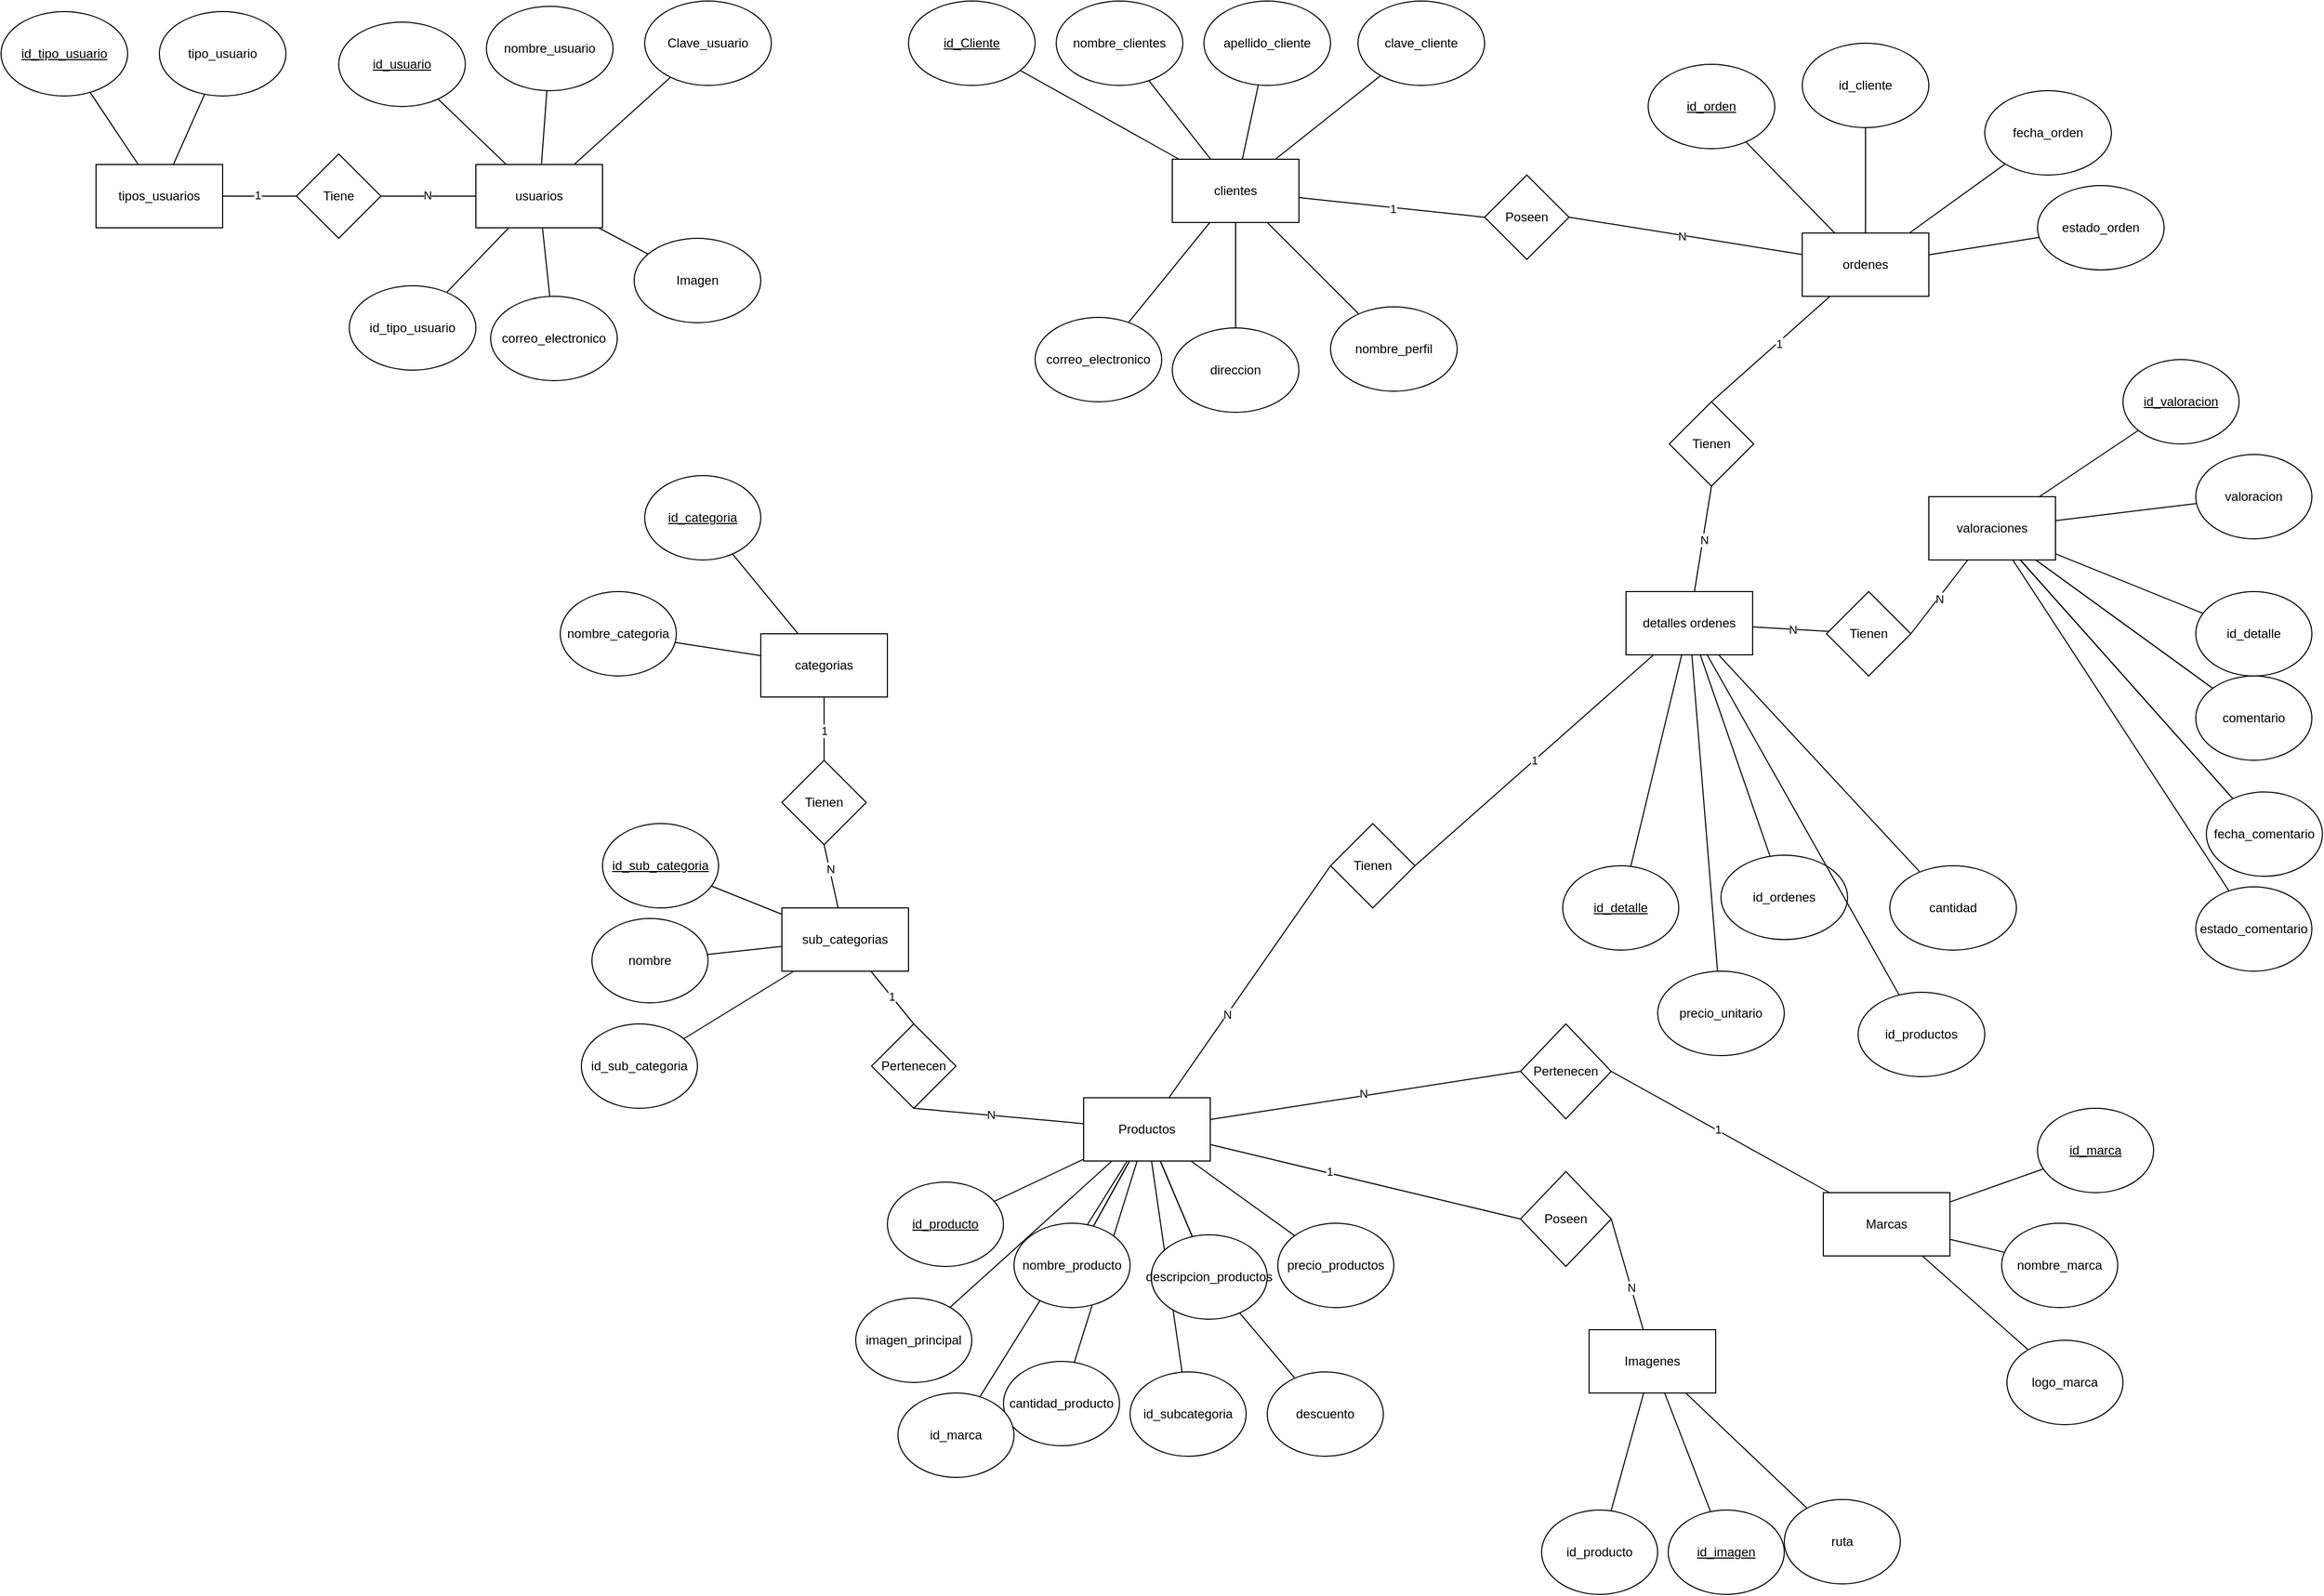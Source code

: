 <mxfile version="24.2.5" type="google">
  <diagram name="Página-1" id="UB--ztMl3viBk4r5ju7g">
    <mxGraphModel grid="1" page="1" gridSize="10" guides="1" tooltips="1" connect="1" arrows="1" fold="1" pageScale="1" pageWidth="827" pageHeight="1169" math="0" shadow="0">
      <root>
        <mxCell id="0" />
        <mxCell id="1" parent="0" />
        <mxCell id="USlj_vuA1Ul-2QwSXrb1-2" value="tipos_usuarios" style="rounded=0;whiteSpace=wrap;html=1;" vertex="1" parent="1">
          <mxGeometry x="-2110" y="165" width="120" height="60" as="geometry" />
        </mxCell>
        <mxCell id="USlj_vuA1Ul-2QwSXrb1-3" value="&lt;u&gt;id_tipo_usuario&lt;/u&gt;" style="ellipse;whiteSpace=wrap;html=1;" vertex="1" parent="1">
          <mxGeometry x="-2200" y="20" width="120" height="80" as="geometry" />
        </mxCell>
        <mxCell id="USlj_vuA1Ul-2QwSXrb1-4" value="tipo_usuario" style="ellipse;whiteSpace=wrap;html=1;" vertex="1" parent="1">
          <mxGeometry x="-2050" y="20" width="120" height="80" as="geometry" />
        </mxCell>
        <mxCell id="USlj_vuA1Ul-2QwSXrb1-6" value="" style="endArrow=none;html=1;rounded=0;" edge="1" parent="1" source="USlj_vuA1Ul-2QwSXrb1-2" target="USlj_vuA1Ul-2QwSXrb1-3">
          <mxGeometry width="50" height="50" relative="1" as="geometry">
            <mxPoint x="-2085.917" y="164.325" as="sourcePoint" />
            <mxPoint x="-2210" y="100" as="targetPoint" />
          </mxGeometry>
        </mxCell>
        <mxCell id="USlj_vuA1Ul-2QwSXrb1-7" value="" style="endArrow=none;html=1;rounded=0;" edge="1" parent="1" source="USlj_vuA1Ul-2QwSXrb1-2" target="USlj_vuA1Ul-2QwSXrb1-4">
          <mxGeometry width="50" height="50" relative="1" as="geometry">
            <mxPoint x="-2052.637" y="165.627" as="sourcePoint" />
            <mxPoint x="-2020" y="140" as="targetPoint" />
          </mxGeometry>
        </mxCell>
        <mxCell id="USlj_vuA1Ul-2QwSXrb1-9" value="&lt;u&gt;id_usuario&lt;/u&gt;" style="ellipse;whiteSpace=wrap;html=1;" vertex="1" parent="1">
          <mxGeometry x="-1880" y="30" width="120" height="80" as="geometry" />
        </mxCell>
        <mxCell id="USlj_vuA1Ul-2QwSXrb1-10" value="nombre_usuario" style="ellipse;whiteSpace=wrap;html=1;" vertex="1" parent="1">
          <mxGeometry x="-1740" y="15" width="120" height="80" as="geometry" />
        </mxCell>
        <mxCell id="USlj_vuA1Ul-2QwSXrb1-11" value="Clave_usuario" style="ellipse;whiteSpace=wrap;html=1;" vertex="1" parent="1">
          <mxGeometry x="-1590" y="10" width="120" height="80" as="geometry" />
        </mxCell>
        <mxCell id="USlj_vuA1Ul-2QwSXrb1-12" value="id_tipo_usuario" style="ellipse;whiteSpace=wrap;html=1;" vertex="1" parent="1">
          <mxGeometry x="-1870" y="280" width="120" height="80" as="geometry" />
        </mxCell>
        <mxCell id="USlj_vuA1Ul-2QwSXrb1-13" value="correo_electronico" style="ellipse;whiteSpace=wrap;html=1;" vertex="1" parent="1">
          <mxGeometry x="-1736" y="290" width="120" height="80" as="geometry" />
        </mxCell>
        <mxCell id="USlj_vuA1Ul-2QwSXrb1-14" value="Imagen" style="ellipse;whiteSpace=wrap;html=1;" vertex="1" parent="1">
          <mxGeometry x="-1600" y="235" width="120" height="80" as="geometry" />
        </mxCell>
        <mxCell id="USlj_vuA1Ul-2QwSXrb1-15" value="" style="endArrow=none;html=1;rounded=0;" edge="1" parent="1" source="USlj_vuA1Ul-2QwSXrb1-10" target="USlj_vuA1Ul-2QwSXrb1-79">
          <mxGeometry width="50" height="50" relative="1" as="geometry">
            <mxPoint x="-1780" y="300" as="sourcePoint" />
            <mxPoint x="-1680" y="150" as="targetPoint" />
          </mxGeometry>
        </mxCell>
        <mxCell id="USlj_vuA1Ul-2QwSXrb1-16" value="" style="endArrow=none;html=1;rounded=0;" edge="1" parent="1" source="USlj_vuA1Ul-2QwSXrb1-11" target="USlj_vuA1Ul-2QwSXrb1-79">
          <mxGeometry width="50" height="50" relative="1" as="geometry">
            <mxPoint x="-1554" y="93" as="sourcePoint" />
            <mxPoint x="-1655.92" y="171.672" as="targetPoint" />
          </mxGeometry>
        </mxCell>
        <mxCell id="USlj_vuA1Ul-2QwSXrb1-17" value="" style="endArrow=none;html=1;rounded=0;" edge="1" parent="1" source="USlj_vuA1Ul-2QwSXrb1-12" target="USlj_vuA1Ul-2QwSXrb1-79">
          <mxGeometry width="50" height="50" relative="1" as="geometry">
            <mxPoint x="-1591" y="239" as="sourcePoint" />
            <mxPoint x="-1696.619" y="225.043" as="targetPoint" />
          </mxGeometry>
        </mxCell>
        <mxCell id="USlj_vuA1Ul-2QwSXrb1-18" value="" style="endArrow=none;html=1;rounded=0;" edge="1" parent="1" source="USlj_vuA1Ul-2QwSXrb1-13" target="USlj_vuA1Ul-2QwSXrb1-79">
          <mxGeometry width="50" height="50" relative="1" as="geometry">
            <mxPoint x="-1580" y="306" as="sourcePoint" />
            <mxPoint x="-1679.246" y="239.321" as="targetPoint" />
          </mxGeometry>
        </mxCell>
        <mxCell id="USlj_vuA1Ul-2QwSXrb1-19" value="" style="endArrow=none;html=1;rounded=0;" edge="1" parent="1" source="USlj_vuA1Ul-2QwSXrb1-14" target="USlj_vuA1Ul-2QwSXrb1-79">
          <mxGeometry width="50" height="50" relative="1" as="geometry">
            <mxPoint x="-1586" y="411" as="sourcePoint" />
            <mxPoint x="-1662.548" y="224.294" as="targetPoint" />
          </mxGeometry>
        </mxCell>
        <mxCell id="USlj_vuA1Ul-2QwSXrb1-20" value="" style="endArrow=none;html=1;rounded=0;" edge="1" parent="1" source="USlj_vuA1Ul-2QwSXrb1-9" target="USlj_vuA1Ul-2QwSXrb1-79">
          <mxGeometry width="50" height="50" relative="1" as="geometry">
            <mxPoint x="-1790" y="310" as="sourcePoint" />
            <mxPoint x="-1701.507" y="169.357" as="targetPoint" />
          </mxGeometry>
        </mxCell>
        <mxCell id="USlj_vuA1Ul-2QwSXrb1-22" value="&lt;u&gt;id_Cliente&lt;/u&gt;" style="ellipse;whiteSpace=wrap;html=1;" vertex="1" parent="1">
          <mxGeometry x="-1340" y="10" width="120" height="80" as="geometry" />
        </mxCell>
        <mxCell id="USlj_vuA1Ul-2QwSXrb1-23" value="nombre_clientes" style="ellipse;whiteSpace=wrap;html=1;" vertex="1" parent="1">
          <mxGeometry x="-1200" y="10" width="120" height="80" as="geometry" />
        </mxCell>
        <mxCell id="USlj_vuA1Ul-2QwSXrb1-24" value="apellido_cliente" style="ellipse;whiteSpace=wrap;html=1;" vertex="1" parent="1">
          <mxGeometry x="-1060" y="10" width="120" height="80" as="geometry" />
        </mxCell>
        <mxCell id="USlj_vuA1Ul-2QwSXrb1-25" value="clave_cliente" style="ellipse;whiteSpace=wrap;html=1;" vertex="1" parent="1">
          <mxGeometry x="-914" y="10" width="120" height="80" as="geometry" />
        </mxCell>
        <mxCell id="USlj_vuA1Ul-2QwSXrb1-26" value="correo_electronico" style="ellipse;whiteSpace=wrap;html=1;" vertex="1" parent="1">
          <mxGeometry x="-1220" y="310" width="120" height="80" as="geometry" />
        </mxCell>
        <mxCell id="USlj_vuA1Ul-2QwSXrb1-27" value="direccion" style="ellipse;whiteSpace=wrap;html=1;" vertex="1" parent="1">
          <mxGeometry x="-1090" y="320" width="120" height="80" as="geometry" />
        </mxCell>
        <mxCell id="USlj_vuA1Ul-2QwSXrb1-28" value="nombre_perfil" style="ellipse;whiteSpace=wrap;html=1;" vertex="1" parent="1">
          <mxGeometry x="-940" y="300" width="120" height="80" as="geometry" />
        </mxCell>
        <mxCell id="USlj_vuA1Ul-2QwSXrb1-30" value="" style="endArrow=none;html=1;rounded=0;" edge="1" parent="1" source="USlj_vuA1Ul-2QwSXrb1-22" target="USlj_vuA1Ul-2QwSXrb1-75">
          <mxGeometry width="50" height="50" relative="1" as="geometry">
            <mxPoint x="-1150" y="250" as="sourcePoint" />
            <mxPoint x="-1092.673" y="139.406" as="targetPoint" />
          </mxGeometry>
        </mxCell>
        <mxCell id="USlj_vuA1Ul-2QwSXrb1-31" value="" style="endArrow=none;html=1;rounded=0;" edge="1" parent="1" source="USlj_vuA1Ul-2QwSXrb1-23" target="USlj_vuA1Ul-2QwSXrb1-75">
          <mxGeometry width="50" height="50" relative="1" as="geometry">
            <mxPoint x="-1165" y="97" as="sourcePoint" />
            <mxPoint x="-1080.339" y="128.305" as="targetPoint" />
          </mxGeometry>
        </mxCell>
        <mxCell id="USlj_vuA1Ul-2QwSXrb1-32" value="" style="endArrow=none;html=1;rounded=0;" edge="1" parent="1" source="USlj_vuA1Ul-2QwSXrb1-24" target="USlj_vuA1Ul-2QwSXrb1-75">
          <mxGeometry width="50" height="50" relative="1" as="geometry">
            <mxPoint x="-1037" y="100" as="sourcePoint" />
            <mxPoint x="-1043.019" y="125.283" as="targetPoint" />
          </mxGeometry>
        </mxCell>
        <mxCell id="USlj_vuA1Ul-2QwSXrb1-33" value="" style="endArrow=none;html=1;rounded=0;" edge="1" parent="1" source="USlj_vuA1Ul-2QwSXrb1-25" target="USlj_vuA1Ul-2QwSXrb1-75">
          <mxGeometry width="50" height="50" relative="1" as="geometry">
            <mxPoint x="-907.25" y="74.652" as="sourcePoint" />
            <mxPoint x="-1028.079" y="138.729" as="targetPoint" />
          </mxGeometry>
        </mxCell>
        <mxCell id="USlj_vuA1Ul-2QwSXrb1-34" value="" style="endArrow=none;html=1;rounded=0;" edge="1" parent="1" source="USlj_vuA1Ul-2QwSXrb1-26" target="USlj_vuA1Ul-2QwSXrb1-75">
          <mxGeometry width="50" height="50" relative="1" as="geometry">
            <mxPoint x="-968" y="150" as="sourcePoint" />
            <mxPoint x="-1075.789" y="185.789" as="targetPoint" />
          </mxGeometry>
        </mxCell>
        <mxCell id="USlj_vuA1Ul-2QwSXrb1-35" value="" style="endArrow=none;html=1;rounded=0;" edge="1" parent="1" source="USlj_vuA1Ul-2QwSXrb1-27" target="USlj_vuA1Ul-2QwSXrb1-75">
          <mxGeometry width="50" height="50" relative="1" as="geometry">
            <mxPoint x="-962" y="200" as="sourcePoint" />
            <mxPoint x="-1054.181" y="194.763" as="targetPoint" />
          </mxGeometry>
        </mxCell>
        <mxCell id="USlj_vuA1Ul-2QwSXrb1-36" value="" style="endArrow=none;html=1;rounded=0;" edge="1" parent="1" source="USlj_vuA1Ul-2QwSXrb1-28" target="USlj_vuA1Ul-2QwSXrb1-75">
          <mxGeometry width="50" height="50" relative="1" as="geometry">
            <mxPoint x="-944" y="267" as="sourcePoint" />
            <mxPoint x="-1039.545" y="181.591" as="targetPoint" />
          </mxGeometry>
        </mxCell>
        <mxCell id="USlj_vuA1Ul-2QwSXrb1-40" value="&lt;u&gt;id_orden&lt;/u&gt;" style="ellipse;whiteSpace=wrap;html=1;" vertex="1" parent="1">
          <mxGeometry x="-639" y="70" width="120" height="80" as="geometry" />
        </mxCell>
        <mxCell id="USlj_vuA1Ul-2QwSXrb1-41" value="id_cliente" style="ellipse;whiteSpace=wrap;html=1;" vertex="1" parent="1">
          <mxGeometry x="-493" y="50" width="120" height="80" as="geometry" />
        </mxCell>
        <mxCell id="USlj_vuA1Ul-2QwSXrb1-42" value="fecha_orden" style="ellipse;whiteSpace=wrap;html=1;" vertex="1" parent="1">
          <mxGeometry x="-320" y="95" width="120" height="80" as="geometry" />
        </mxCell>
        <mxCell id="USlj_vuA1Ul-2QwSXrb1-43" value="estado_orden" style="ellipse;whiteSpace=wrap;html=1;" vertex="1" parent="1">
          <mxGeometry x="-270" y="185" width="120" height="80" as="geometry" />
        </mxCell>
        <mxCell id="USlj_vuA1Ul-2QwSXrb1-44" value="" style="endArrow=none;html=1;rounded=0;" edge="1" parent="1" source="USlj_vuA1Ul-2QwSXrb1-40" target="USlj_vuA1Ul-2QwSXrb1-76">
          <mxGeometry width="50" height="50" relative="1" as="geometry">
            <mxPoint x="-613" y="245" as="sourcePoint" />
            <mxPoint x="-455.94" y="225.646" as="targetPoint" />
          </mxGeometry>
        </mxCell>
        <mxCell id="USlj_vuA1Ul-2QwSXrb1-45" value="" style="endArrow=none;html=1;rounded=0;" edge="1" parent="1" source="USlj_vuA1Ul-2QwSXrb1-41" target="USlj_vuA1Ul-2QwSXrb1-76">
          <mxGeometry width="50" height="50" relative="1" as="geometry">
            <mxPoint x="-408" y="135" as="sourcePoint" />
            <mxPoint x="-433" y="205" as="targetPoint" />
          </mxGeometry>
        </mxCell>
        <mxCell id="USlj_vuA1Ul-2QwSXrb1-46" value="" style="endArrow=none;html=1;rounded=0;" edge="1" parent="1" source="USlj_vuA1Ul-2QwSXrb1-42" target="USlj_vuA1Ul-2QwSXrb1-76">
          <mxGeometry width="50" height="50" relative="1" as="geometry">
            <mxPoint x="-353" y="217" as="sourcePoint" />
            <mxPoint x="-402.401" y="232.539" as="targetPoint" />
          </mxGeometry>
        </mxCell>
        <mxCell id="USlj_vuA1Ul-2QwSXrb1-47" value="" style="endArrow=none;html=1;rounded=0;" edge="1" parent="1" source="USlj_vuA1Ul-2QwSXrb1-43" target="USlj_vuA1Ul-2QwSXrb1-76">
          <mxGeometry width="50" height="50" relative="1" as="geometry">
            <mxPoint x="-316" y="317" as="sourcePoint" />
            <mxPoint x="-388.538" y="245.016" as="targetPoint" />
          </mxGeometry>
        </mxCell>
        <mxCell id="USlj_vuA1Ul-2QwSXrb1-49" value="&lt;u&gt;id_detalle&lt;/u&gt;" style="ellipse;whiteSpace=wrap;html=1;" vertex="1" parent="1">
          <mxGeometry x="-720" y="830" width="110" height="80" as="geometry" />
        </mxCell>
        <mxCell id="USlj_vuA1Ul-2QwSXrb1-50" value="id_ordenes" style="ellipse;whiteSpace=wrap;html=1;" vertex="1" parent="1">
          <mxGeometry x="-570" y="820" width="120" height="80" as="geometry" />
        </mxCell>
        <mxCell id="USlj_vuA1Ul-2QwSXrb1-51" value="id_productos" style="ellipse;whiteSpace=wrap;html=1;" vertex="1" parent="1">
          <mxGeometry x="-440" y="950" width="120" height="80" as="geometry" />
        </mxCell>
        <mxCell id="USlj_vuA1Ul-2QwSXrb1-52" value="cantidad" style="ellipse;whiteSpace=wrap;html=1;" vertex="1" parent="1">
          <mxGeometry x="-410" y="830" width="120" height="80" as="geometry" />
        </mxCell>
        <mxCell id="USlj_vuA1Ul-2QwSXrb1-53" value="precio_unitario" style="ellipse;whiteSpace=wrap;html=1;" vertex="1" parent="1">
          <mxGeometry x="-630" y="930" width="120" height="80" as="geometry" />
        </mxCell>
        <mxCell id="USlj_vuA1Ul-2QwSXrb1-54" value="" style="endArrow=none;html=1;rounded=0;" edge="1" parent="1" source="USlj_vuA1Ul-2QwSXrb1-78" target="USlj_vuA1Ul-2QwSXrb1-49">
          <mxGeometry width="50" height="50" relative="1" as="geometry">
            <mxPoint x="-444.418" y="715.294" as="sourcePoint" />
            <mxPoint x="-430" y="790" as="targetPoint" />
          </mxGeometry>
        </mxCell>
        <mxCell id="USlj_vuA1Ul-2QwSXrb1-55" value="" style="endArrow=none;html=1;rounded=0;" edge="1" parent="1" source="USlj_vuA1Ul-2QwSXrb1-50" target="USlj_vuA1Ul-2QwSXrb1-78">
          <mxGeometry width="50" height="50" relative="1" as="geometry">
            <mxPoint x="-448" y="713" as="sourcePoint" />
            <mxPoint x="-428.783" y="729.13" as="targetPoint" />
          </mxGeometry>
        </mxCell>
        <mxCell id="USlj_vuA1Ul-2QwSXrb1-56" value="" style="endArrow=none;html=1;rounded=0;" edge="1" parent="1" source="USlj_vuA1Ul-2QwSXrb1-51" target="USlj_vuA1Ul-2QwSXrb1-78">
          <mxGeometry width="50" height="50" relative="1" as="geometry">
            <mxPoint x="-500" y="796" as="sourcePoint" />
            <mxPoint x="-411.168" y="735.282" as="targetPoint" />
          </mxGeometry>
        </mxCell>
        <mxCell id="USlj_vuA1Ul-2QwSXrb1-57" value="" style="endArrow=none;html=1;rounded=0;" edge="1" parent="1" source="USlj_vuA1Ul-2QwSXrb1-52" target="USlj_vuA1Ul-2QwSXrb1-78">
          <mxGeometry width="50" height="50" relative="1" as="geometry">
            <mxPoint x="-503" y="882" as="sourcePoint" />
            <mxPoint x="-400.274" y="725.641" as="targetPoint" />
          </mxGeometry>
        </mxCell>
        <mxCell id="USlj_vuA1Ul-2QwSXrb1-58" value="" style="endArrow=none;html=1;rounded=0;" edge="1" parent="1" source="USlj_vuA1Ul-2QwSXrb1-53" target="USlj_vuA1Ul-2QwSXrb1-78">
          <mxGeometry width="50" height="50" relative="1" as="geometry">
            <mxPoint x="-517" y="961" as="sourcePoint" />
            <mxPoint x="-433.529" y="724.93" as="targetPoint" />
          </mxGeometry>
        </mxCell>
        <mxCell id="USlj_vuA1Ul-2QwSXrb1-60" value="&lt;u&gt;id_valoracion&lt;/u&gt;" style="ellipse;whiteSpace=wrap;html=1;" vertex="1" parent="1">
          <mxGeometry x="-189" y="350" width="110" height="80" as="geometry" />
        </mxCell>
        <mxCell id="USlj_vuA1Ul-2QwSXrb1-61" value="valoracion" style="ellipse;whiteSpace=wrap;html=1;" vertex="1" parent="1">
          <mxGeometry x="-120" y="440" width="110" height="80" as="geometry" />
        </mxCell>
        <mxCell id="USlj_vuA1Ul-2QwSXrb1-62" value="id_detalle" style="ellipse;whiteSpace=wrap;html=1;" vertex="1" parent="1">
          <mxGeometry x="-120" y="570" width="110" height="80" as="geometry" />
        </mxCell>
        <mxCell id="USlj_vuA1Ul-2QwSXrb1-64" value="comentario" style="ellipse;whiteSpace=wrap;html=1;" vertex="1" parent="1">
          <mxGeometry x="-120" y="650" width="110" height="80" as="geometry" />
        </mxCell>
        <mxCell id="USlj_vuA1Ul-2QwSXrb1-65" value="fecha_comentario" style="ellipse;whiteSpace=wrap;html=1;" vertex="1" parent="1">
          <mxGeometry x="-110" y="760" width="110" height="80" as="geometry" />
        </mxCell>
        <mxCell id="USlj_vuA1Ul-2QwSXrb1-66" value="estado_comentario" style="ellipse;whiteSpace=wrap;html=1;" vertex="1" parent="1">
          <mxGeometry x="-120" y="850" width="110" height="80" as="geometry" />
        </mxCell>
        <mxCell id="USlj_vuA1Ul-2QwSXrb1-67" value="" style="endArrow=none;html=1;rounded=0;" edge="1" parent="1" source="USlj_vuA1Ul-2QwSXrb1-60" target="USlj_vuA1Ul-2QwSXrb1-77">
          <mxGeometry width="50" height="50" relative="1" as="geometry">
            <mxPoint x="-360" y="740" as="sourcePoint" />
            <mxPoint x="-195.042" y="501.334" as="targetPoint" />
          </mxGeometry>
        </mxCell>
        <mxCell id="USlj_vuA1Ul-2QwSXrb1-68" value="" style="endArrow=none;html=1;rounded=0;" edge="1" parent="1" source="USlj_vuA1Ul-2QwSXrb1-61" target="USlj_vuA1Ul-2QwSXrb1-77">
          <mxGeometry width="50" height="50" relative="1" as="geometry">
            <mxPoint x="-175" y="661" as="sourcePoint" />
            <mxPoint x="-173.67" y="520.248" as="targetPoint" />
          </mxGeometry>
        </mxCell>
        <mxCell id="USlj_vuA1Ul-2QwSXrb1-69" value="" style="endArrow=none;html=1;rounded=0;" edge="1" parent="1" source="USlj_vuA1Ul-2QwSXrb1-62" target="USlj_vuA1Ul-2QwSXrb1-77">
          <mxGeometry width="50" height="50" relative="1" as="geometry">
            <mxPoint x="-172" y="730" as="sourcePoint" />
            <mxPoint x="-177.529" y="553.167" as="targetPoint" />
          </mxGeometry>
        </mxCell>
        <mxCell id="USlj_vuA1Ul-2QwSXrb1-70" value="" style="endArrow=none;html=1;rounded=0;" edge="1" parent="1" source="USlj_vuA1Ul-2QwSXrb1-64" target="USlj_vuA1Ul-2QwSXrb1-77">
          <mxGeometry width="50" height="50" relative="1" as="geometry">
            <mxPoint x="-170" y="810" as="sourcePoint" />
            <mxPoint x="-187.576" y="562.059" as="targetPoint" />
          </mxGeometry>
        </mxCell>
        <mxCell id="USlj_vuA1Ul-2QwSXrb1-71" value="" style="endArrow=none;html=1;rounded=0;" edge="1" parent="1" source="USlj_vuA1Ul-2QwSXrb1-64" target="USlj_vuA1Ul-2QwSXrb1-77">
          <mxGeometry width="50" height="50" relative="1" as="geometry">
            <mxPoint x="-160" y="890" as="sourcePoint" />
            <mxPoint x="-187.576" y="562.059" as="targetPoint" />
          </mxGeometry>
        </mxCell>
        <mxCell id="USlj_vuA1Ul-2QwSXrb1-72" value="" style="endArrow=none;html=1;rounded=0;" edge="1" parent="1" source="USlj_vuA1Ul-2QwSXrb1-65" target="USlj_vuA1Ul-2QwSXrb1-77">
          <mxGeometry width="50" height="50" relative="1" as="geometry">
            <mxPoint x="-160" y="890" as="sourcePoint" />
            <mxPoint x="-193.945" y="567.695" as="targetPoint" />
          </mxGeometry>
        </mxCell>
        <mxCell id="USlj_vuA1Ul-2QwSXrb1-73" value="" style="endArrow=none;html=1;rounded=0;" edge="1" parent="1" source="USlj_vuA1Ul-2QwSXrb1-65" target="USlj_vuA1Ul-2QwSXrb1-77">
          <mxGeometry width="50" height="50" relative="1" as="geometry">
            <mxPoint x="-168" y="980" as="sourcePoint" />
            <mxPoint x="-193.945" y="567.695" as="targetPoint" />
          </mxGeometry>
        </mxCell>
        <mxCell id="USlj_vuA1Ul-2QwSXrb1-74" value="" style="endArrow=none;html=1;rounded=0;" edge="1" parent="1" source="USlj_vuA1Ul-2QwSXrb1-66" target="USlj_vuA1Ul-2QwSXrb1-77">
          <mxGeometry width="50" height="50" relative="1" as="geometry">
            <mxPoint x="-168" y="980" as="sourcePoint" />
            <mxPoint x="-197.581" y="570.912" as="targetPoint" />
          </mxGeometry>
        </mxCell>
        <mxCell id="USlj_vuA1Ul-2QwSXrb1-75" value="clientes" style="rounded=0;whiteSpace=wrap;html=1;" vertex="1" parent="1">
          <mxGeometry x="-1090" y="160" width="120" height="60" as="geometry" />
        </mxCell>
        <mxCell id="USlj_vuA1Ul-2QwSXrb1-76" value="ordenes" style="rounded=0;whiteSpace=wrap;html=1;" vertex="1" parent="1">
          <mxGeometry x="-493" y="230" width="120" height="60" as="geometry" />
        </mxCell>
        <mxCell id="USlj_vuA1Ul-2QwSXrb1-77" value="valoraciones" style="rounded=0;whiteSpace=wrap;html=1;" vertex="1" parent="1">
          <mxGeometry x="-373" y="480" width="120" height="60" as="geometry" />
        </mxCell>
        <mxCell id="USlj_vuA1Ul-2QwSXrb1-78" value="detalles ordenes" style="rounded=0;whiteSpace=wrap;html=1;" vertex="1" parent="1">
          <mxGeometry x="-660" y="570" width="120" height="60" as="geometry" />
        </mxCell>
        <mxCell id="USlj_vuA1Ul-2QwSXrb1-79" value="usuarios" style="rounded=0;whiteSpace=wrap;html=1;" vertex="1" parent="1">
          <mxGeometry x="-1750" y="165" width="120" height="60" as="geometry" />
        </mxCell>
        <mxCell id="USlj_vuA1Ul-2QwSXrb1-80" value="Tiene" style="rhombus;whiteSpace=wrap;html=1;" vertex="1" parent="1">
          <mxGeometry x="-1920" y="155" width="80" height="80" as="geometry" />
        </mxCell>
        <mxCell id="USlj_vuA1Ul-2QwSXrb1-81" value="" style="endArrow=none;html=1;rounded=0;entryX=0;entryY=0.5;entryDx=0;entryDy=0;" edge="1" parent="1" source="USlj_vuA1Ul-2QwSXrb1-2" target="USlj_vuA1Ul-2QwSXrb1-80">
          <mxGeometry width="50" height="50" relative="1" as="geometry">
            <mxPoint x="-2000" y="310" as="sourcePoint" />
            <mxPoint x="-1950" y="260" as="targetPoint" />
          </mxGeometry>
        </mxCell>
        <mxCell id="212I-OcrM3CyJ140o8eX-3" value="1" style="edgeLabel;html=1;align=center;verticalAlign=middle;resizable=0;points=[];" connectable="0" vertex="1" parent="USlj_vuA1Ul-2QwSXrb1-81">
          <mxGeometry x="-0.059" y="1" relative="1" as="geometry">
            <mxPoint as="offset" />
          </mxGeometry>
        </mxCell>
        <mxCell id="USlj_vuA1Ul-2QwSXrb1-82" value="" style="endArrow=none;html=1;rounded=0;entryX=1;entryY=0.5;entryDx=0;entryDy=0;" edge="1" parent="1" source="USlj_vuA1Ul-2QwSXrb1-79" target="USlj_vuA1Ul-2QwSXrb1-80">
          <mxGeometry width="50" height="50" relative="1" as="geometry">
            <mxPoint x="-1980" y="205" as="sourcePoint" />
            <mxPoint x="-1910" y="205" as="targetPoint" />
          </mxGeometry>
        </mxCell>
        <mxCell id="212I-OcrM3CyJ140o8eX-4" value="N" style="edgeLabel;html=1;align=center;verticalAlign=middle;resizable=0;points=[];" connectable="0" vertex="1" parent="USlj_vuA1Ul-2QwSXrb1-82">
          <mxGeometry x="0.031" y="-1" relative="1" as="geometry">
            <mxPoint as="offset" />
          </mxGeometry>
        </mxCell>
        <mxCell id="USlj_vuA1Ul-2QwSXrb1-83" value="Poseen" style="rhombus;whiteSpace=wrap;html=1;" vertex="1" parent="1">
          <mxGeometry x="-794" y="175" width="80" height="80" as="geometry" />
        </mxCell>
        <mxCell id="USlj_vuA1Ul-2QwSXrb1-84" value="Tienen" style="rhombus;whiteSpace=wrap;html=1;" vertex="1" parent="1">
          <mxGeometry x="-619" y="390" width="80" height="80" as="geometry" />
        </mxCell>
        <mxCell id="USlj_vuA1Ul-2QwSXrb1-85" value="Tienen" style="rhombus;whiteSpace=wrap;html=1;" vertex="1" parent="1">
          <mxGeometry x="-940" y="790" width="80" height="80" as="geometry" />
        </mxCell>
        <mxCell id="USlj_vuA1Ul-2QwSXrb1-86" value="" style="endArrow=none;html=1;rounded=0;entryX=0;entryY=0.5;entryDx=0;entryDy=0;" edge="1" parent="1" source="USlj_vuA1Ul-2QwSXrb1-75" target="USlj_vuA1Ul-2QwSXrb1-83">
          <mxGeometry width="50" height="50" relative="1" as="geometry">
            <mxPoint x="-940" y="250" as="sourcePoint" />
            <mxPoint x="-890" y="200" as="targetPoint" />
          </mxGeometry>
        </mxCell>
        <mxCell id="212I-OcrM3CyJ140o8eX-5" value="1" style="edgeLabel;html=1;align=center;verticalAlign=middle;resizable=0;points=[];" connectable="0" vertex="1" parent="USlj_vuA1Ul-2QwSXrb1-86">
          <mxGeometry x="0.01" y="-1" relative="1" as="geometry">
            <mxPoint as="offset" />
          </mxGeometry>
        </mxCell>
        <mxCell id="USlj_vuA1Ul-2QwSXrb1-87" value="" style="endArrow=none;html=1;rounded=0;exitX=1;exitY=0.5;exitDx=0;exitDy=0;" edge="1" parent="1" source="USlj_vuA1Ul-2QwSXrb1-83" target="USlj_vuA1Ul-2QwSXrb1-76">
          <mxGeometry width="50" height="50" relative="1" as="geometry">
            <mxPoint x="-960" y="206" as="sourcePoint" />
            <mxPoint x="-784" y="225" as="targetPoint" />
          </mxGeometry>
        </mxCell>
        <mxCell id="212I-OcrM3CyJ140o8eX-7" value="N" style="edgeLabel;html=1;align=center;verticalAlign=middle;resizable=0;points=[];" connectable="0" vertex="1" parent="USlj_vuA1Ul-2QwSXrb1-87">
          <mxGeometry x="-0.034" y="-1" relative="1" as="geometry">
            <mxPoint as="offset" />
          </mxGeometry>
        </mxCell>
        <mxCell id="USlj_vuA1Ul-2QwSXrb1-88" value="" style="endArrow=none;html=1;rounded=0;exitX=0.5;exitY=0;exitDx=0;exitDy=0;" edge="1" parent="1" source="USlj_vuA1Ul-2QwSXrb1-84" target="USlj_vuA1Ul-2QwSXrb1-76">
          <mxGeometry width="50" height="50" relative="1" as="geometry">
            <mxPoint x="-430" y="410" as="sourcePoint" />
            <mxPoint x="-380" y="360" as="targetPoint" />
          </mxGeometry>
        </mxCell>
        <mxCell id="212I-OcrM3CyJ140o8eX-8" value="1" style="edgeLabel;html=1;align=center;verticalAlign=middle;resizable=0;points=[];" connectable="0" vertex="1" parent="USlj_vuA1Ul-2QwSXrb1-88">
          <mxGeometry x="0.127" y="-1" relative="1" as="geometry">
            <mxPoint as="offset" />
          </mxGeometry>
        </mxCell>
        <mxCell id="USlj_vuA1Ul-2QwSXrb1-89" value="" style="endArrow=none;html=1;rounded=0;entryX=0.5;entryY=1;entryDx=0;entryDy=0;" edge="1" parent="1" source="USlj_vuA1Ul-2QwSXrb1-78" target="USlj_vuA1Ul-2QwSXrb1-84">
          <mxGeometry width="50" height="50" relative="1" as="geometry">
            <mxPoint x="-760" y="480" as="sourcePoint" />
            <mxPoint x="-710" y="430" as="targetPoint" />
          </mxGeometry>
        </mxCell>
        <mxCell id="212I-OcrM3CyJ140o8eX-9" value="N" style="edgeLabel;html=1;align=center;verticalAlign=middle;resizable=0;points=[];" connectable="0" vertex="1" parent="USlj_vuA1Ul-2QwSXrb1-89">
          <mxGeometry x="-0.009" y="-1" relative="1" as="geometry">
            <mxPoint as="offset" />
          </mxGeometry>
        </mxCell>
        <mxCell id="USlj_vuA1Ul-2QwSXrb1-90" value="Tienen" style="rhombus;whiteSpace=wrap;html=1;" vertex="1" parent="1">
          <mxGeometry x="-470" y="570" width="80" height="80" as="geometry" />
        </mxCell>
        <mxCell id="USlj_vuA1Ul-2QwSXrb1-91" value="" style="endArrow=none;html=1;rounded=0;" edge="1" parent="1" source="USlj_vuA1Ul-2QwSXrb1-78" target="USlj_vuA1Ul-2QwSXrb1-90">
          <mxGeometry width="50" height="50" relative="1" as="geometry">
            <mxPoint x="-560" y="550" as="sourcePoint" />
            <mxPoint x="-425" y="490" as="targetPoint" />
          </mxGeometry>
        </mxCell>
        <mxCell id="212I-OcrM3CyJ140o8eX-10" value="N" style="edgeLabel;html=1;align=center;verticalAlign=middle;resizable=0;points=[];" connectable="0" vertex="1" parent="USlj_vuA1Ul-2QwSXrb1-91">
          <mxGeometry x="0.055" relative="1" as="geometry">
            <mxPoint as="offset" />
          </mxGeometry>
        </mxCell>
        <mxCell id="USlj_vuA1Ul-2QwSXrb1-92" value="" style="endArrow=none;html=1;rounded=0;entryX=1;entryY=0.5;entryDx=0;entryDy=0;" edge="1" parent="1" source="USlj_vuA1Ul-2QwSXrb1-77" target="USlj_vuA1Ul-2QwSXrb1-90">
          <mxGeometry width="50" height="50" relative="1" as="geometry">
            <mxPoint x="-530" y="614" as="sourcePoint" />
            <mxPoint x="-458" y="618" as="targetPoint" />
          </mxGeometry>
        </mxCell>
        <mxCell id="212I-OcrM3CyJ140o8eX-11" value="N" style="edgeLabel;html=1;align=center;verticalAlign=middle;resizable=0;points=[];" connectable="0" vertex="1" parent="USlj_vuA1Ul-2QwSXrb1-92">
          <mxGeometry x="0.06" y="4" relative="1" as="geometry">
            <mxPoint x="-2" y="-3" as="offset" />
          </mxGeometry>
        </mxCell>
        <mxCell id="USlj_vuA1Ul-2QwSXrb1-94" value="Productos" style="rounded=0;whiteSpace=wrap;html=1;" vertex="1" parent="1">
          <mxGeometry x="-1174" y="1050" width="120" height="60" as="geometry" />
        </mxCell>
        <mxCell id="USlj_vuA1Ul-2QwSXrb1-95" value="&lt;u&gt;id_producto&lt;/u&gt;" style="ellipse;whiteSpace=wrap;html=1;" vertex="1" parent="1">
          <mxGeometry x="-1360" y="1130" width="110" height="80" as="geometry" />
        </mxCell>
        <mxCell id="USlj_vuA1Ul-2QwSXrb1-98" value="precio_productos" style="ellipse;whiteSpace=wrap;html=1;" vertex="1" parent="1">
          <mxGeometry x="-990" y="1169" width="110" height="80" as="geometry" />
        </mxCell>
        <mxCell id="USlj_vuA1Ul-2QwSXrb1-99" value="imagen_principal" style="ellipse;whiteSpace=wrap;html=1;" vertex="1" parent="1">
          <mxGeometry x="-1390" y="1240" width="110" height="80" as="geometry" />
        </mxCell>
        <mxCell id="USlj_vuA1Ul-2QwSXrb1-100" value="cantidad_producto" style="ellipse;whiteSpace=wrap;html=1;" vertex="1" parent="1">
          <mxGeometry x="-1250" y="1300" width="110" height="80" as="geometry" />
        </mxCell>
        <mxCell id="USlj_vuA1Ul-2QwSXrb1-101" value="id_subcategoria" style="ellipse;whiteSpace=wrap;html=1;" vertex="1" parent="1">
          <mxGeometry x="-1130" y="1310" width="110" height="80" as="geometry" />
        </mxCell>
        <mxCell id="USlj_vuA1Ul-2QwSXrb1-103" value="descuento" style="ellipse;whiteSpace=wrap;html=1;" vertex="1" parent="1">
          <mxGeometry x="-1000" y="1310" width="110" height="80" as="geometry" />
        </mxCell>
        <mxCell id="USlj_vuA1Ul-2QwSXrb1-104" value="id_marca" style="ellipse;whiteSpace=wrap;html=1;" vertex="1" parent="1">
          <mxGeometry x="-1350" y="1330" width="110" height="80" as="geometry" />
        </mxCell>
        <mxCell id="USlj_vuA1Ul-2QwSXrb1-105" value="" style="endArrow=none;html=1;rounded=0;" edge="1" parent="1" source="USlj_vuA1Ul-2QwSXrb1-95" target="USlj_vuA1Ul-2QwSXrb1-94">
          <mxGeometry width="50" height="50" relative="1" as="geometry">
            <mxPoint x="-1140" y="1260" as="sourcePoint" />
            <mxPoint x="-1090" y="1210" as="targetPoint" />
          </mxGeometry>
        </mxCell>
        <mxCell id="USlj_vuA1Ul-2QwSXrb1-106" value="" style="endArrow=none;html=1;rounded=0;" edge="1" parent="1" source="USlj_vuA1Ul-2QwSXrb1-96" target="USlj_vuA1Ul-2QwSXrb1-94">
          <mxGeometry width="50" height="50" relative="1" as="geometry">
            <mxPoint x="-1224" y="1217" as="sourcePoint" />
            <mxPoint x="-1132" y="1120" as="targetPoint" />
          </mxGeometry>
        </mxCell>
        <mxCell id="USlj_vuA1Ul-2QwSXrb1-107" value="" style="endArrow=none;html=1;rounded=0;" edge="1" parent="1" source="USlj_vuA1Ul-2QwSXrb1-97" target="USlj_vuA1Ul-2QwSXrb1-94">
          <mxGeometry width="50" height="50" relative="1" as="geometry">
            <mxPoint x="-1234" y="1313" as="sourcePoint" />
            <mxPoint x="-1121" y="1120" as="targetPoint" />
          </mxGeometry>
        </mxCell>
        <mxCell id="USlj_vuA1Ul-2QwSXrb1-108" value="" style="endArrow=none;html=1;rounded=0;" edge="1" parent="1" source="USlj_vuA1Ul-2QwSXrb1-96" target="USlj_vuA1Ul-2QwSXrb1-94">
          <mxGeometry width="50" height="50" relative="1" as="geometry">
            <mxPoint x="-1239" y="1402" as="sourcePoint" />
            <mxPoint x="-1117" y="1120" as="targetPoint" />
          </mxGeometry>
        </mxCell>
        <mxCell id="USlj_vuA1Ul-2QwSXrb1-109" value="" style="endArrow=none;html=1;rounded=0;" edge="1" parent="1" source="USlj_vuA1Ul-2QwSXrb1-99" target="USlj_vuA1Ul-2QwSXrb1-94">
          <mxGeometry width="50" height="50" relative="1" as="geometry">
            <mxPoint x="-1242" y="1490" as="sourcePoint" />
            <mxPoint x="-1114" y="1120" as="targetPoint" />
            <Array as="points" />
          </mxGeometry>
        </mxCell>
        <mxCell id="USlj_vuA1Ul-2QwSXrb1-113" value="" style="endArrow=none;html=1;rounded=0;" edge="1" parent="1" source="USlj_vuA1Ul-2QwSXrb1-100" target="USlj_vuA1Ul-2QwSXrb1-94">
          <mxGeometry width="50" height="50" relative="1" as="geometry">
            <mxPoint x="-1141" y="1499" as="sourcePoint" />
            <mxPoint x="-1107" y="1120" as="targetPoint" />
            <Array as="points" />
          </mxGeometry>
        </mxCell>
        <mxCell id="USlj_vuA1Ul-2QwSXrb1-114" value="" style="endArrow=none;html=1;rounded=0;" edge="1" parent="1" source="USlj_vuA1Ul-2QwSXrb1-101" target="USlj_vuA1Ul-2QwSXrb1-94">
          <mxGeometry width="50" height="50" relative="1" as="geometry">
            <mxPoint x="-1104" y="1569" as="sourcePoint" />
            <mxPoint x="-1090" y="1150" as="targetPoint" />
            <Array as="points" />
          </mxGeometry>
        </mxCell>
        <mxCell id="USlj_vuA1Ul-2QwSXrb1-115" value="" style="endArrow=none;html=1;rounded=0;" edge="1" parent="1" source="USlj_vuA1Ul-2QwSXrb1-97" target="USlj_vuA1Ul-2QwSXrb1-94">
          <mxGeometry width="50" height="50" relative="1" as="geometry">
            <mxPoint x="-966" y="1580" as="sourcePoint" />
            <mxPoint x="-1096" y="1120" as="targetPoint" />
            <Array as="points" />
          </mxGeometry>
        </mxCell>
        <mxCell id="USlj_vuA1Ul-2QwSXrb1-116" value="" style="endArrow=none;html=1;rounded=0;" edge="1" parent="1" source="USlj_vuA1Ul-2QwSXrb1-104" target="USlj_vuA1Ul-2QwSXrb1-94">
          <mxGeometry width="50" height="50" relative="1" as="geometry">
            <mxPoint x="-891" y="1612" as="sourcePoint" />
            <mxPoint x="-1092" y="1120" as="targetPoint" />
            <Array as="points" />
          </mxGeometry>
        </mxCell>
        <mxCell id="USlj_vuA1Ul-2QwSXrb1-117" value="" style="endArrow=none;html=1;rounded=0;" edge="1" parent="1" source="USlj_vuA1Ul-2QwSXrb1-98" target="USlj_vuA1Ul-2QwSXrb1-94">
          <mxGeometry width="50" height="50" relative="1" as="geometry">
            <mxPoint x="-1252" y="1480" as="sourcePoint" />
            <mxPoint x="-1124" y="1110" as="targetPoint" />
          </mxGeometry>
        </mxCell>
        <mxCell id="USlj_vuA1Ul-2QwSXrb1-96" value="nombre_producto" style="ellipse;whiteSpace=wrap;html=1;" vertex="1" parent="1">
          <mxGeometry x="-1240" y="1169" width="110" height="80" as="geometry" />
        </mxCell>
        <mxCell id="USlj_vuA1Ul-2QwSXrb1-118" value="" style="endArrow=none;html=1;rounded=0;" edge="1" parent="1" source="USlj_vuA1Ul-2QwSXrb1-103" target="USlj_vuA1Ul-2QwSXrb1-97">
          <mxGeometry width="50" height="50" relative="1" as="geometry">
            <mxPoint x="-901" y="1602" as="sourcePoint" />
            <mxPoint x="-1102" y="1110" as="targetPoint" />
            <Array as="points" />
          </mxGeometry>
        </mxCell>
        <mxCell id="USlj_vuA1Ul-2QwSXrb1-97" value="descripcion_productos" style="ellipse;whiteSpace=wrap;html=1;" vertex="1" parent="1">
          <mxGeometry x="-1110" y="1180" width="110" height="80" as="geometry" />
        </mxCell>
        <mxCell id="USlj_vuA1Ul-2QwSXrb1-119" value="Imagenes" style="rounded=0;whiteSpace=wrap;html=1;" vertex="1" parent="1">
          <mxGeometry x="-695" y="1270" width="120" height="60" as="geometry" />
        </mxCell>
        <mxCell id="USlj_vuA1Ul-2QwSXrb1-120" value="&lt;u&gt;id_imagen&lt;/u&gt;" style="ellipse;whiteSpace=wrap;html=1;" vertex="1" parent="1">
          <mxGeometry x="-620" y="1441" width="110" height="80" as="geometry" />
        </mxCell>
        <mxCell id="USlj_vuA1Ul-2QwSXrb1-121" value="id_producto" style="ellipse;whiteSpace=wrap;html=1;" vertex="1" parent="1">
          <mxGeometry x="-740" y="1441" width="110" height="80" as="geometry" />
        </mxCell>
        <mxCell id="USlj_vuA1Ul-2QwSXrb1-122" value="ruta" style="ellipse;whiteSpace=wrap;html=1;" vertex="1" parent="1">
          <mxGeometry x="-510" y="1431" width="110" height="80" as="geometry" />
        </mxCell>
        <mxCell id="USlj_vuA1Ul-2QwSXrb1-123" value="" style="endArrow=none;html=1;rounded=0;" edge="1" parent="1" source="USlj_vuA1Ul-2QwSXrb1-119" target="USlj_vuA1Ul-2QwSXrb1-122">
          <mxGeometry width="50" height="50" relative="1" as="geometry">
            <mxPoint x="-577" y="1191" as="sourcePoint" />
            <mxPoint x="-751" y="1421" as="targetPoint" />
          </mxGeometry>
        </mxCell>
        <mxCell id="USlj_vuA1Ul-2QwSXrb1-124" value="" style="endArrow=none;html=1;rounded=0;" edge="1" parent="1" source="USlj_vuA1Ul-2QwSXrb1-119" target="USlj_vuA1Ul-2QwSXrb1-121">
          <mxGeometry width="50" height="50" relative="1" as="geometry">
            <mxPoint x="-572" y="1381" as="sourcePoint" />
            <mxPoint x="-661" y="1505" as="targetPoint" />
          </mxGeometry>
        </mxCell>
        <mxCell id="USlj_vuA1Ul-2QwSXrb1-125" value="" style="endArrow=none;html=1;rounded=0;" edge="1" parent="1" source="USlj_vuA1Ul-2QwSXrb1-119" target="USlj_vuA1Ul-2QwSXrb1-120">
          <mxGeometry width="50" height="50" relative="1" as="geometry">
            <mxPoint x="-559" y="1381" as="sourcePoint" />
            <mxPoint x="-586" y="1482" as="targetPoint" />
          </mxGeometry>
        </mxCell>
        <mxCell id="USlj_vuA1Ul-2QwSXrb1-126" value="Marcas" style="rounded=0;whiteSpace=wrap;html=1;" vertex="1" parent="1">
          <mxGeometry x="-473" y="1140" width="120" height="60" as="geometry" />
        </mxCell>
        <mxCell id="USlj_vuA1Ul-2QwSXrb1-128" value="&lt;u&gt;id_marca&lt;/u&gt;" style="ellipse;whiteSpace=wrap;html=1;" vertex="1" parent="1">
          <mxGeometry x="-270" y="1060" width="110" height="80" as="geometry" />
        </mxCell>
        <mxCell id="USlj_vuA1Ul-2QwSXrb1-129" value="nombre_marca" style="ellipse;whiteSpace=wrap;html=1;" vertex="1" parent="1">
          <mxGeometry x="-304" y="1169" width="110" height="80" as="geometry" />
        </mxCell>
        <mxCell id="USlj_vuA1Ul-2QwSXrb1-130" value="logo_marca" style="ellipse;whiteSpace=wrap;html=1;" vertex="1" parent="1">
          <mxGeometry x="-299" y="1280" width="110" height="80" as="geometry" />
        </mxCell>
        <mxCell id="USlj_vuA1Ul-2QwSXrb1-131" value="" style="endArrow=none;html=1;rounded=0;" edge="1" parent="1" source="USlj_vuA1Ul-2QwSXrb1-126" target="USlj_vuA1Ul-2QwSXrb1-128">
          <mxGeometry width="50" height="50" relative="1" as="geometry">
            <mxPoint x="-550" y="1200" as="sourcePoint" />
            <mxPoint x="-500" y="1150" as="targetPoint" />
          </mxGeometry>
        </mxCell>
        <mxCell id="USlj_vuA1Ul-2QwSXrb1-132" value="" style="endArrow=none;html=1;rounded=0;" edge="1" parent="1" source="USlj_vuA1Ul-2QwSXrb1-126" target="USlj_vuA1Ul-2QwSXrb1-129">
          <mxGeometry width="50" height="50" relative="1" as="geometry">
            <mxPoint x="-343" y="1159" as="sourcePoint" />
            <mxPoint x="-255" y="1127" as="targetPoint" />
          </mxGeometry>
        </mxCell>
        <mxCell id="USlj_vuA1Ul-2QwSXrb1-133" value="" style="endArrow=none;html=1;rounded=0;" edge="1" parent="1" source="USlj_vuA1Ul-2QwSXrb1-126" target="USlj_vuA1Ul-2QwSXrb1-130">
          <mxGeometry width="50" height="50" relative="1" as="geometry">
            <mxPoint x="-343" y="1196" as="sourcePoint" />
            <mxPoint x="-307" y="1205" as="targetPoint" />
          </mxGeometry>
        </mxCell>
        <mxCell id="USlj_vuA1Ul-2QwSXrb1-134" value="Pertenecen" style="rhombus;whiteSpace=wrap;html=1;" vertex="1" parent="1">
          <mxGeometry x="-760" y="980" width="86" height="90" as="geometry" />
        </mxCell>
        <mxCell id="USlj_vuA1Ul-2QwSXrb1-135" value="" style="endArrow=none;html=1;rounded=0;exitX=0;exitY=0.5;exitDx=0;exitDy=0;" edge="1" parent="1" source="USlj_vuA1Ul-2QwSXrb1-134" target="USlj_vuA1Ul-2QwSXrb1-94">
          <mxGeometry width="50" height="50" relative="1" as="geometry">
            <mxPoint x="-810" y="1030" as="sourcePoint" />
            <mxPoint x="-760" y="980" as="targetPoint" />
          </mxGeometry>
        </mxCell>
        <mxCell id="212I-OcrM3CyJ140o8eX-15" value="N" style="edgeLabel;html=1;align=center;verticalAlign=middle;resizable=0;points=[];" connectable="0" vertex="1" parent="USlj_vuA1Ul-2QwSXrb1-135">
          <mxGeometry x="0.018" y="2" relative="1" as="geometry">
            <mxPoint y="-4" as="offset" />
          </mxGeometry>
        </mxCell>
        <mxCell id="USlj_vuA1Ul-2QwSXrb1-136" value="" style="endArrow=none;html=1;rounded=0;exitX=1;exitY=0.5;exitDx=0;exitDy=0;" edge="1" parent="1" source="USlj_vuA1Ul-2QwSXrb1-134" target="USlj_vuA1Ul-2QwSXrb1-126">
          <mxGeometry width="50" height="50" relative="1" as="geometry">
            <mxPoint x="-784" y="1110" as="sourcePoint" />
            <mxPoint x="-1044" y="1094" as="targetPoint" />
          </mxGeometry>
        </mxCell>
        <mxCell id="212I-OcrM3CyJ140o8eX-16" value="1" style="edgeLabel;html=1;align=center;verticalAlign=middle;resizable=0;points=[];" connectable="0" vertex="1" parent="USlj_vuA1Ul-2QwSXrb1-136">
          <mxGeometry x="-0.029" y="1" relative="1" as="geometry">
            <mxPoint as="offset" />
          </mxGeometry>
        </mxCell>
        <mxCell id="USlj_vuA1Ul-2QwSXrb1-137" value="" style="endArrow=none;html=1;rounded=0;entryX=0;entryY=0.5;entryDx=0;entryDy=0;" edge="1" parent="1" source="USlj_vuA1Ul-2QwSXrb1-94" target="USlj_vuA1Ul-2QwSXrb1-85">
          <mxGeometry width="50" height="50" relative="1" as="geometry">
            <mxPoint x="-784" y="1110" as="sourcePoint" />
            <mxPoint x="-1044" y="1094" as="targetPoint" />
          </mxGeometry>
        </mxCell>
        <mxCell id="212I-OcrM3CyJ140o8eX-14" value="N" style="edgeLabel;html=1;align=center;verticalAlign=middle;resizable=0;points=[];" connectable="0" vertex="1" parent="USlj_vuA1Ul-2QwSXrb1-137">
          <mxGeometry x="-0.285" relative="1" as="geometry">
            <mxPoint as="offset" />
          </mxGeometry>
        </mxCell>
        <mxCell id="USlj_vuA1Ul-2QwSXrb1-138" value="1" style="endArrow=none;html=1;rounded=0;exitX=1;exitY=0.5;exitDx=0;exitDy=0;" edge="1" parent="1" source="USlj_vuA1Ul-2QwSXrb1-85" target="USlj_vuA1Ul-2QwSXrb1-78">
          <mxGeometry width="50" height="50" relative="1" as="geometry">
            <mxPoint x="-1083" y="1060" as="sourcePoint" />
            <mxPoint x="-930" y="840" as="targetPoint" />
          </mxGeometry>
        </mxCell>
        <mxCell id="USlj_vuA1Ul-2QwSXrb1-139" value="Poseen" style="rhombus;whiteSpace=wrap;html=1;" vertex="1" parent="1">
          <mxGeometry x="-760" y="1120" width="86" height="90" as="geometry" />
        </mxCell>
        <mxCell id="USlj_vuA1Ul-2QwSXrb1-140" value="" style="endArrow=none;html=1;rounded=0;exitX=1;exitY=0.5;exitDx=0;exitDy=0;" edge="1" parent="1" source="USlj_vuA1Ul-2QwSXrb1-139" target="USlj_vuA1Ul-2QwSXrb1-119">
          <mxGeometry width="50" height="50" relative="1" as="geometry">
            <mxPoint x="-664" y="1035" as="sourcePoint" />
            <mxPoint x="-457" y="1150" as="targetPoint" />
          </mxGeometry>
        </mxCell>
        <mxCell id="212I-OcrM3CyJ140o8eX-18" value="N" style="edgeLabel;html=1;align=center;verticalAlign=middle;resizable=0;points=[];" connectable="0" vertex="1" parent="USlj_vuA1Ul-2QwSXrb1-140">
          <mxGeometry x="0.223" relative="1" as="geometry">
            <mxPoint as="offset" />
          </mxGeometry>
        </mxCell>
        <mxCell id="USlj_vuA1Ul-2QwSXrb1-141" value="" style="endArrow=none;html=1;rounded=0;exitX=0;exitY=0.5;exitDx=0;exitDy=0;" edge="1" parent="1" source="USlj_vuA1Ul-2QwSXrb1-139" target="USlj_vuA1Ul-2QwSXrb1-94">
          <mxGeometry width="50" height="50" relative="1" as="geometry">
            <mxPoint x="-664" y="1175" as="sourcePoint" />
            <mxPoint x="-634" y="1280" as="targetPoint" />
          </mxGeometry>
        </mxCell>
        <mxCell id="212I-OcrM3CyJ140o8eX-17" value="1" style="edgeLabel;html=1;align=center;verticalAlign=middle;resizable=0;points=[];" connectable="0" vertex="1" parent="USlj_vuA1Ul-2QwSXrb1-141">
          <mxGeometry x="0.238" y="-2" relative="1" as="geometry">
            <mxPoint as="offset" />
          </mxGeometry>
        </mxCell>
        <mxCell id="USlj_vuA1Ul-2QwSXrb1-142" value="sub_categorias" style="rounded=0;whiteSpace=wrap;html=1;" vertex="1" parent="1">
          <mxGeometry x="-1460" y="870" width="120" height="60" as="geometry" />
        </mxCell>
        <mxCell id="USlj_vuA1Ul-2QwSXrb1-143" value="" style="endArrow=none;html=1;rounded=0;" edge="1" parent="1" source="USlj_vuA1Ul-2QwSXrb1-144" target="USlj_vuA1Ul-2QwSXrb1-142">
          <mxGeometry width="50" height="50" relative="1" as="geometry">
            <mxPoint x="-1130" y="980" as="sourcePoint" />
            <mxPoint x="-1307" y="880" as="targetPoint" />
          </mxGeometry>
        </mxCell>
        <mxCell id="USlj_vuA1Ul-2QwSXrb1-144" value="id_sub_categoria" style="ellipse;whiteSpace=wrap;html=1;" vertex="1" parent="1">
          <mxGeometry x="-1650" y="980" width="110" height="80" as="geometry" />
        </mxCell>
        <mxCell id="USlj_vuA1Ul-2QwSXrb1-145" value="nombre" style="ellipse;whiteSpace=wrap;html=1;" vertex="1" parent="1">
          <mxGeometry x="-1640" y="880" width="110" height="80" as="geometry" />
        </mxCell>
        <mxCell id="USlj_vuA1Ul-2QwSXrb1-146" value="&lt;u&gt;id_sub_categoria&lt;/u&gt;" style="ellipse;whiteSpace=wrap;html=1;" vertex="1" parent="1">
          <mxGeometry x="-1630" y="790" width="110" height="80" as="geometry" />
        </mxCell>
        <mxCell id="USlj_vuA1Ul-2QwSXrb1-147" value="" style="endArrow=none;html=1;rounded=0;" edge="1" parent="1" source="USlj_vuA1Ul-2QwSXrb1-145" target="USlj_vuA1Ul-2QwSXrb1-142">
          <mxGeometry width="50" height="50" relative="1" as="geometry">
            <mxPoint x="-1494" y="983" as="sourcePoint" />
            <mxPoint x="-1426" y="940" as="targetPoint" />
          </mxGeometry>
        </mxCell>
        <mxCell id="USlj_vuA1Ul-2QwSXrb1-148" value="" style="endArrow=none;html=1;rounded=0;" edge="1" parent="1" source="USlj_vuA1Ul-2QwSXrb1-146" target="USlj_vuA1Ul-2QwSXrb1-142">
          <mxGeometry width="50" height="50" relative="1" as="geometry">
            <mxPoint x="-1484" y="993" as="sourcePoint" />
            <mxPoint x="-1416" y="950" as="targetPoint" />
          </mxGeometry>
        </mxCell>
        <mxCell id="USlj_vuA1Ul-2QwSXrb1-149" value="categorias" style="rounded=0;whiteSpace=wrap;html=1;" vertex="1" parent="1">
          <mxGeometry x="-1480" y="610" width="120" height="60" as="geometry" />
        </mxCell>
        <mxCell id="USlj_vuA1Ul-2QwSXrb1-150" value="&lt;u&gt;id_categoria&lt;/u&gt;" style="ellipse;whiteSpace=wrap;html=1;" vertex="1" parent="1">
          <mxGeometry x="-1590" y="460" width="110" height="80" as="geometry" />
        </mxCell>
        <mxCell id="USlj_vuA1Ul-2QwSXrb1-151" value="nombre_categoria" style="ellipse;whiteSpace=wrap;html=1;" vertex="1" parent="1">
          <mxGeometry x="-1670" y="570" width="110" height="80" as="geometry" />
        </mxCell>
        <mxCell id="USlj_vuA1Ul-2QwSXrb1-152" value="" style="endArrow=none;html=1;rounded=0;" edge="1" parent="1" source="USlj_vuA1Ul-2QwSXrb1-149" target="USlj_vuA1Ul-2QwSXrb1-150">
          <mxGeometry width="50" height="50" relative="1" as="geometry">
            <mxPoint x="-1517" y="859" as="sourcePoint" />
            <mxPoint x="-1450" y="886" as="targetPoint" />
          </mxGeometry>
        </mxCell>
        <mxCell id="USlj_vuA1Ul-2QwSXrb1-153" value="" style="endArrow=none;html=1;rounded=0;" edge="1" parent="1" source="USlj_vuA1Ul-2QwSXrb1-149" target="USlj_vuA1Ul-2QwSXrb1-151">
          <mxGeometry width="50" height="50" relative="1" as="geometry">
            <mxPoint x="-1449" y="620" as="sourcePoint" />
            <mxPoint x="-1497" y="583" as="targetPoint" />
          </mxGeometry>
        </mxCell>
        <mxCell id="USlj_vuA1Ul-2QwSXrb1-154" value="Tienen" style="rhombus;whiteSpace=wrap;html=1;" vertex="1" parent="1">
          <mxGeometry x="-1460" y="730" width="80" height="80" as="geometry" />
        </mxCell>
        <mxCell id="USlj_vuA1Ul-2QwSXrb1-155" value="" style="endArrow=none;html=1;rounded=0;exitX=0.5;exitY=0;exitDx=0;exitDy=0;" edge="1" parent="1" source="USlj_vuA1Ul-2QwSXrb1-154" target="USlj_vuA1Ul-2QwSXrb1-149">
          <mxGeometry width="50" height="50" relative="1" as="geometry">
            <mxPoint x="-1430" y="760" as="sourcePoint" />
            <mxPoint x="-1380" y="710" as="targetPoint" />
          </mxGeometry>
        </mxCell>
        <mxCell id="212I-OcrM3CyJ140o8eX-22" value="1" style="edgeLabel;html=1;align=center;verticalAlign=middle;resizable=0;points=[];" connectable="0" vertex="1" parent="USlj_vuA1Ul-2QwSXrb1-155">
          <mxGeometry x="-0.067" relative="1" as="geometry">
            <mxPoint as="offset" />
          </mxGeometry>
        </mxCell>
        <mxCell id="USlj_vuA1Ul-2QwSXrb1-156" value="" style="endArrow=none;html=1;rounded=0;entryX=0.5;entryY=1;entryDx=0;entryDy=0;" edge="1" parent="1" source="USlj_vuA1Ul-2QwSXrb1-142" target="USlj_vuA1Ul-2QwSXrb1-154">
          <mxGeometry width="50" height="50" relative="1" as="geometry">
            <mxPoint x="-1410" y="740" as="sourcePoint" />
            <mxPoint x="-1410" y="680" as="targetPoint" />
          </mxGeometry>
        </mxCell>
        <mxCell id="212I-OcrM3CyJ140o8eX-21" value="N" style="edgeLabel;html=1;align=center;verticalAlign=middle;resizable=0;points=[];" connectable="0" vertex="1" parent="USlj_vuA1Ul-2QwSXrb1-156">
          <mxGeometry x="0.243" y="-1" relative="1" as="geometry">
            <mxPoint as="offset" />
          </mxGeometry>
        </mxCell>
        <mxCell id="USlj_vuA1Ul-2QwSXrb1-157" value="Pertenecen" style="rhombus;whiteSpace=wrap;html=1;" vertex="1" parent="1">
          <mxGeometry x="-1375" y="980" width="80" height="80" as="geometry" />
        </mxCell>
        <mxCell id="USlj_vuA1Ul-2QwSXrb1-158" value="" style="endArrow=none;html=1;rounded=0;exitX=0.5;exitY=0;exitDx=0;exitDy=0;" edge="1" parent="1" source="USlj_vuA1Ul-2QwSXrb1-157" target="USlj_vuA1Ul-2QwSXrb1-142">
          <mxGeometry width="50" height="50" relative="1" as="geometry">
            <mxPoint x="-1393.5" y="1080" as="sourcePoint" />
            <mxPoint x="-1406.5" y="1020" as="targetPoint" />
          </mxGeometry>
        </mxCell>
        <mxCell id="212I-OcrM3CyJ140o8eX-20" value="1" style="edgeLabel;html=1;align=center;verticalAlign=middle;resizable=0;points=[];" connectable="0" vertex="1" parent="USlj_vuA1Ul-2QwSXrb1-158">
          <mxGeometry x="0.046" relative="1" as="geometry">
            <mxPoint as="offset" />
          </mxGeometry>
        </mxCell>
        <mxCell id="USlj_vuA1Ul-2QwSXrb1-159" value="" style="endArrow=none;html=1;rounded=0;entryX=0.5;entryY=1;entryDx=0;entryDy=0;" edge="1" parent="1" source="USlj_vuA1Ul-2QwSXrb1-94" target="USlj_vuA1Ul-2QwSXrb1-157">
          <mxGeometry width="50" height="50" relative="1" as="geometry">
            <mxPoint x="-1325" y="990" as="sourcePoint" />
            <mxPoint x="-1366" y="940" as="targetPoint" />
          </mxGeometry>
        </mxCell>
        <mxCell id="212I-OcrM3CyJ140o8eX-19" value="N" style="edgeLabel;html=1;align=center;verticalAlign=middle;resizable=0;points=[];" connectable="0" vertex="1" parent="USlj_vuA1Ul-2QwSXrb1-159">
          <mxGeometry x="0.102" y="-1" relative="1" as="geometry">
            <mxPoint as="offset" />
          </mxGeometry>
        </mxCell>
      </root>
    </mxGraphModel>
  </diagram>
</mxfile>
